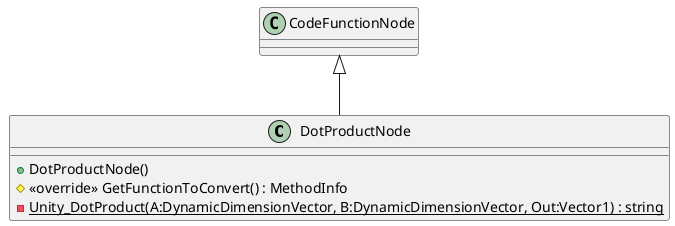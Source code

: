@startuml
class DotProductNode {
    + DotProductNode()
    # <<override>> GetFunctionToConvert() : MethodInfo
    {static} - Unity_DotProduct(A:DynamicDimensionVector, B:DynamicDimensionVector, Out:Vector1) : string
}
CodeFunctionNode <|-- DotProductNode
@enduml
